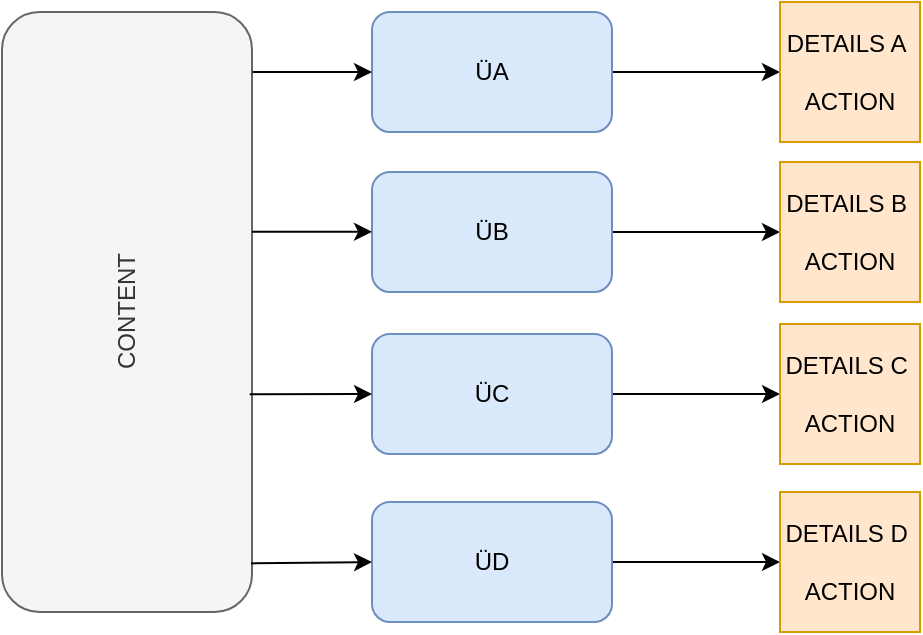 <mxfile version="24.3.1" type="device">
  <diagram name="Seite-1" id="ANCxYodSNWmE_gs903k5">
    <mxGraphModel dx="1185" dy="595" grid="1" gridSize="10" guides="1" tooltips="1" connect="1" arrows="1" fold="1" page="1" pageScale="1" pageWidth="827" pageHeight="1169" math="0" shadow="0">
      <root>
        <mxCell id="0" />
        <mxCell id="1" parent="0" />
        <mxCell id="E6XDNUj31VRwuaPgUTzQ-1" value="CONTENT" style="rounded=1;whiteSpace=wrap;html=1;rotation=-90;fillColor=#f5f5f5;fontColor=#333333;strokeColor=#666666;" vertex="1" parent="1">
          <mxGeometry x="-62.5" y="417.5" width="300" height="125" as="geometry" />
        </mxCell>
        <mxCell id="E6XDNUj31VRwuaPgUTzQ-11" style="edgeStyle=orthogonalEdgeStyle;rounded=0;orthogonalLoop=1;jettySize=auto;html=1;" edge="1" parent="1" source="E6XDNUj31VRwuaPgUTzQ-2" target="E6XDNUj31VRwuaPgUTzQ-10">
          <mxGeometry relative="1" as="geometry" />
        </mxCell>
        <mxCell id="E6XDNUj31VRwuaPgUTzQ-2" value="ÜA" style="rounded=1;whiteSpace=wrap;html=1;fillColor=#dae8fc;strokeColor=#6c8ebf;" vertex="1" parent="1">
          <mxGeometry x="210" y="330" width="120" height="60" as="geometry" />
        </mxCell>
        <mxCell id="E6XDNUj31VRwuaPgUTzQ-20" style="edgeStyle=orthogonalEdgeStyle;rounded=0;orthogonalLoop=1;jettySize=auto;html=1;" edge="1" parent="1" source="E6XDNUj31VRwuaPgUTzQ-3" target="E6XDNUj31VRwuaPgUTzQ-15">
          <mxGeometry relative="1" as="geometry" />
        </mxCell>
        <mxCell id="E6XDNUj31VRwuaPgUTzQ-3" value="ÜB" style="rounded=1;whiteSpace=wrap;html=1;fillColor=#dae8fc;strokeColor=#6c8ebf;" vertex="1" parent="1">
          <mxGeometry x="210" y="410" width="120" height="60" as="geometry" />
        </mxCell>
        <mxCell id="E6XDNUj31VRwuaPgUTzQ-21" style="edgeStyle=orthogonalEdgeStyle;rounded=0;orthogonalLoop=1;jettySize=auto;html=1;" edge="1" parent="1" source="E6XDNUj31VRwuaPgUTzQ-4" target="E6XDNUj31VRwuaPgUTzQ-16">
          <mxGeometry relative="1" as="geometry" />
        </mxCell>
        <mxCell id="E6XDNUj31VRwuaPgUTzQ-4" value="ÜC" style="rounded=1;whiteSpace=wrap;html=1;fillColor=#dae8fc;strokeColor=#6c8ebf;" vertex="1" parent="1">
          <mxGeometry x="210" y="491" width="120" height="60" as="geometry" />
        </mxCell>
        <mxCell id="E6XDNUj31VRwuaPgUTzQ-22" style="edgeStyle=orthogonalEdgeStyle;rounded=0;orthogonalLoop=1;jettySize=auto;html=1;" edge="1" parent="1" source="E6XDNUj31VRwuaPgUTzQ-5" target="E6XDNUj31VRwuaPgUTzQ-17">
          <mxGeometry relative="1" as="geometry" />
        </mxCell>
        <mxCell id="E6XDNUj31VRwuaPgUTzQ-5" value="ÜD" style="rounded=1;whiteSpace=wrap;html=1;fillColor=#dae8fc;strokeColor=#6c8ebf;" vertex="1" parent="1">
          <mxGeometry x="210" y="575" width="120" height="60" as="geometry" />
        </mxCell>
        <mxCell id="E6XDNUj31VRwuaPgUTzQ-6" value="" style="endArrow=classic;html=1;rounded=0;entryX=0;entryY=0.5;entryDx=0;entryDy=0;exitX=0.9;exitY=1.003;exitDx=0;exitDy=0;exitPerimeter=0;" edge="1" parent="1" source="E6XDNUj31VRwuaPgUTzQ-1" target="E6XDNUj31VRwuaPgUTzQ-2">
          <mxGeometry width="50" height="50" relative="1" as="geometry">
            <mxPoint x="150" y="360" as="sourcePoint" />
            <mxPoint x="440" y="510" as="targetPoint" />
          </mxGeometry>
        </mxCell>
        <mxCell id="E6XDNUj31VRwuaPgUTzQ-8" value="" style="endArrow=classic;html=1;rounded=0;exitX=0.363;exitY=0.991;exitDx=0;exitDy=0;exitPerimeter=0;entryX=0;entryY=0.5;entryDx=0;entryDy=0;" edge="1" parent="1" source="E6XDNUj31VRwuaPgUTzQ-1" target="E6XDNUj31VRwuaPgUTzQ-4">
          <mxGeometry width="50" height="50" relative="1" as="geometry">
            <mxPoint x="140" y="531" as="sourcePoint" />
            <mxPoint x="204" y="529" as="targetPoint" />
          </mxGeometry>
        </mxCell>
        <mxCell id="E6XDNUj31VRwuaPgUTzQ-9" value="" style="endArrow=classic;html=1;rounded=0;exitX=0.081;exitY=0.996;exitDx=0;exitDy=0;exitPerimeter=0;entryX=0;entryY=0.5;entryDx=0;entryDy=0;" edge="1" parent="1" source="E6XDNUj31VRwuaPgUTzQ-1" target="E6XDNUj31VRwuaPgUTzQ-5">
          <mxGeometry width="50" height="50" relative="1" as="geometry">
            <mxPoint x="140" y="616" as="sourcePoint" />
            <mxPoint x="204" y="614" as="targetPoint" />
          </mxGeometry>
        </mxCell>
        <mxCell id="E6XDNUj31VRwuaPgUTzQ-10" value="DETAILS A&amp;nbsp;&lt;div&gt;&lt;br&gt;&lt;/div&gt;&lt;div&gt;ACTION&lt;/div&gt;" style="whiteSpace=wrap;html=1;aspect=fixed;fillColor=#ffe6cc;strokeColor=#d79b00;" vertex="1" parent="1">
          <mxGeometry x="414" y="325" width="70" height="70" as="geometry" />
        </mxCell>
        <mxCell id="E6XDNUj31VRwuaPgUTzQ-15" value="DETAILS B&amp;nbsp;&lt;div&gt;&lt;br&gt;&lt;/div&gt;&lt;div&gt;ACTION&lt;/div&gt;" style="whiteSpace=wrap;html=1;aspect=fixed;fillColor=#ffe6cc;strokeColor=#d79b00;" vertex="1" parent="1">
          <mxGeometry x="414" y="405" width="70" height="70" as="geometry" />
        </mxCell>
        <mxCell id="E6XDNUj31VRwuaPgUTzQ-16" value="DETAILS C&amp;nbsp;&lt;div&gt;&lt;br&gt;&lt;/div&gt;&lt;div&gt;ACTION&lt;/div&gt;" style="whiteSpace=wrap;html=1;aspect=fixed;fillColor=#ffe6cc;strokeColor=#d79b00;" vertex="1" parent="1">
          <mxGeometry x="414" y="486" width="70" height="70" as="geometry" />
        </mxCell>
        <mxCell id="E6XDNUj31VRwuaPgUTzQ-17" value="DETAILS D&amp;nbsp;&lt;div&gt;&lt;br&gt;&lt;/div&gt;&lt;div&gt;ACTION&lt;/div&gt;" style="whiteSpace=wrap;html=1;aspect=fixed;fillColor=#ffe6cc;strokeColor=#d79b00;" vertex="1" parent="1">
          <mxGeometry x="414" y="570" width="70" height="70" as="geometry" />
        </mxCell>
        <mxCell id="E6XDNUj31VRwuaPgUTzQ-19" value="" style="endArrow=classic;html=1;rounded=0;entryX=0;entryY=0.5;entryDx=0;entryDy=0;exitX=0.9;exitY=1.003;exitDx=0;exitDy=0;exitPerimeter=0;" edge="1" parent="1">
          <mxGeometry width="50" height="50" relative="1" as="geometry">
            <mxPoint x="150" y="439.92" as="sourcePoint" />
            <mxPoint x="210" y="439.92" as="targetPoint" />
          </mxGeometry>
        </mxCell>
      </root>
    </mxGraphModel>
  </diagram>
</mxfile>
